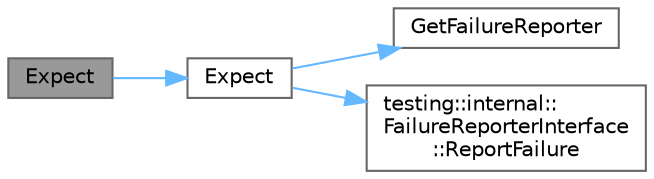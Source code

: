 digraph "Expect"
{
 // LATEX_PDF_SIZE
  bgcolor="transparent";
  edge [fontname=Helvetica,fontsize=10,labelfontname=Helvetica,labelfontsize=10];
  node [fontname=Helvetica,fontsize=10,shape=box,height=0.2,width=0.4];
  rankdir="LR";
  Node1 [id="Node000001",label="Expect",height=0.2,width=0.4,color="gray40", fillcolor="grey60", style="filled", fontcolor="black",tooltip=" "];
  Node1 -> Node2 [id="edge1_Node000001_Node000002",color="steelblue1",style="solid",tooltip=" "];
  Node2 [id="Node000002",label="Expect",height=0.2,width=0.4,color="grey40", fillcolor="white", style="filled",URL="$namespacetesting_1_1internal.html#a9045ad0dfb66d2825b6988e8bd597170",tooltip=" "];
  Node2 -> Node3 [id="edge2_Node000002_Node000003",color="steelblue1",style="solid",tooltip=" "];
  Node3 [id="Node000003",label="GetFailureReporter",height=0.2,width=0.4,color="grey40", fillcolor="white", style="filled",URL="$namespacetesting_1_1internal.html#a045952b60174d97d259c5a49c5a63373",tooltip=" "];
  Node2 -> Node4 [id="edge3_Node000002_Node000004",color="steelblue1",style="solid",tooltip=" "];
  Node4 [id="Node000004",label="testing::internal::\lFailureReporterInterface\l::ReportFailure",height=0.2,width=0.4,color="grey40", fillcolor="white", style="filled",URL="$classtesting_1_1internal_1_1_failure_reporter_interface.html#a71297bd00d137fb31236a88d65c392a3",tooltip=" "];
}
